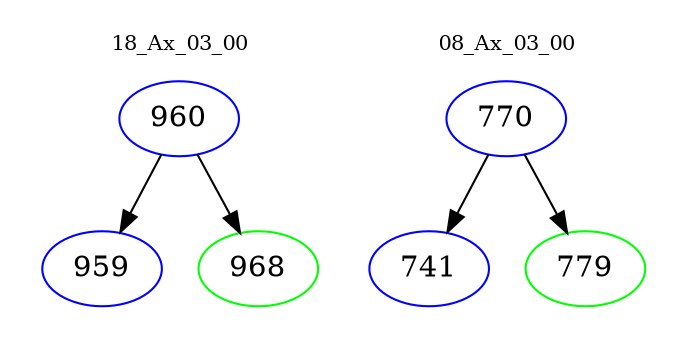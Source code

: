 digraph{
subgraph cluster_0 {
color = white
label = "18_Ax_03_00";
fontsize=10;
T0_960 [label="960", color="blue"]
T0_960 -> T0_959 [color="black"]
T0_959 [label="959", color="blue"]
T0_960 -> T0_968 [color="black"]
T0_968 [label="968", color="green"]
}
subgraph cluster_1 {
color = white
label = "08_Ax_03_00";
fontsize=10;
T1_770 [label="770", color="blue"]
T1_770 -> T1_741 [color="black"]
T1_741 [label="741", color="blue"]
T1_770 -> T1_779 [color="black"]
T1_779 [label="779", color="green"]
}
}
